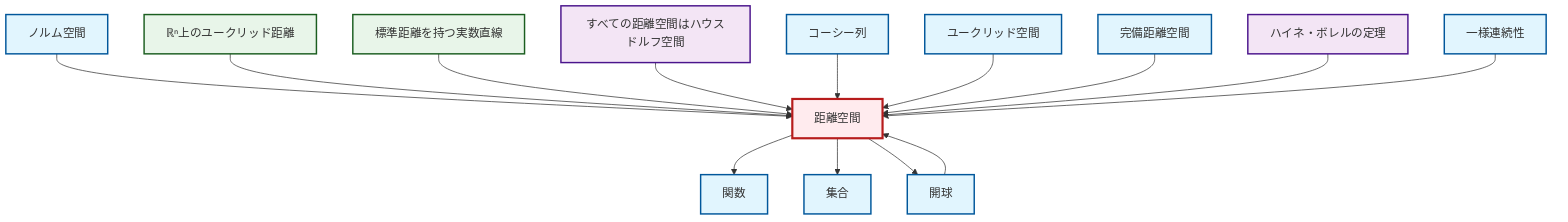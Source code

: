 graph TD
    classDef definition fill:#e1f5fe,stroke:#01579b,stroke-width:2px
    classDef theorem fill:#f3e5f5,stroke:#4a148c,stroke-width:2px
    classDef axiom fill:#fff3e0,stroke:#e65100,stroke-width:2px
    classDef example fill:#e8f5e9,stroke:#1b5e20,stroke-width:2px
    classDef current fill:#ffebee,stroke:#b71c1c,stroke-width:3px
    def-normed-vector-space["ノルム空間"]:::definition
    def-metric-space["距離空間"]:::definition
    def-cauchy-sequence["コーシー列"]:::definition
    def-complete-metric-space["完備距離空間"]:::definition
    def-function["関数"]:::definition
    def-euclidean-space["ユークリッド空間"]:::definition
    def-open-ball["開球"]:::definition
    ex-real-line-metric["標準距離を持つ実数直線"]:::example
    thm-heine-borel["ハイネ・ボレルの定理"]:::theorem
    thm-metric-hausdorff["すべての距離空間はハウスドルフ空間"]:::theorem
    ex-euclidean-metric["ℝⁿ上のユークリッド距離"]:::example
    def-set["集合"]:::definition
    def-uniform-continuity["一様連続性"]:::definition
    def-normed-vector-space --> def-metric-space
    ex-euclidean-metric --> def-metric-space
    def-metric-space --> def-function
    def-open-ball --> def-metric-space
    def-metric-space --> def-set
    ex-real-line-metric --> def-metric-space
    thm-metric-hausdorff --> def-metric-space
    def-cauchy-sequence --> def-metric-space
    def-euclidean-space --> def-metric-space
    def-complete-metric-space --> def-metric-space
    def-metric-space --> def-open-ball
    thm-heine-borel --> def-metric-space
    def-uniform-continuity --> def-metric-space
    class def-metric-space current